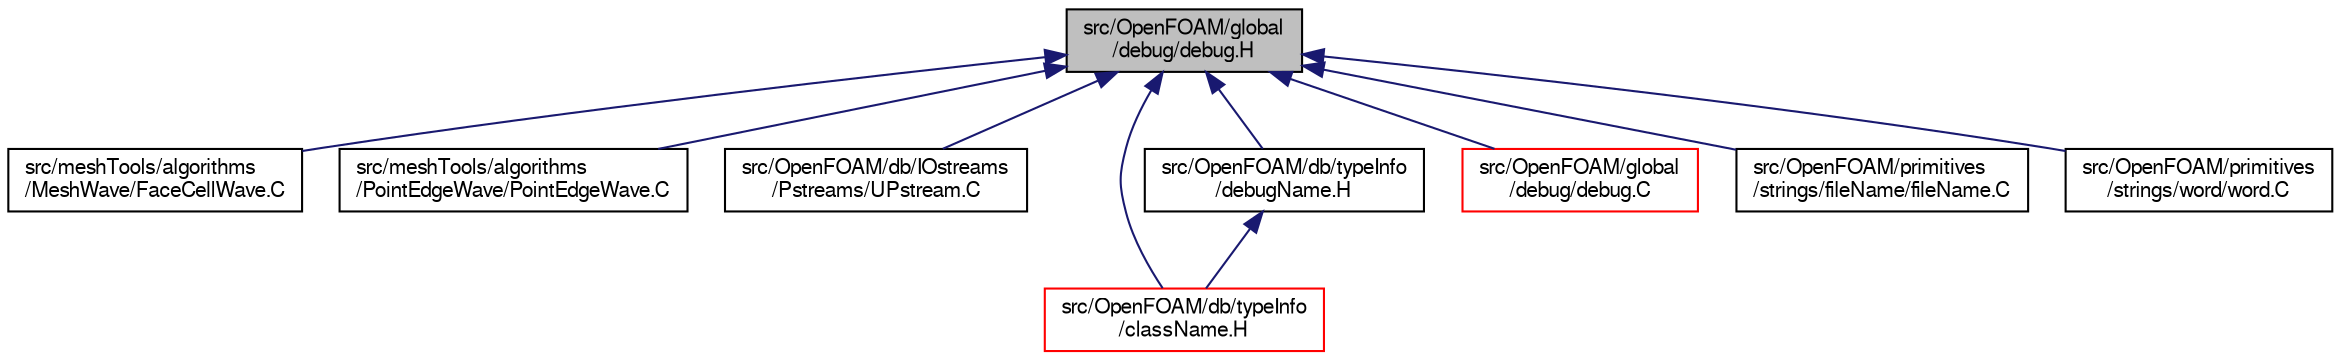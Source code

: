 digraph "src/OpenFOAM/global/debug/debug.H"
{
  bgcolor="transparent";
  edge [fontname="FreeSans",fontsize="10",labelfontname="FreeSans",labelfontsize="10"];
  node [fontname="FreeSans",fontsize="10",shape=record];
  Node1 [label="src/OpenFOAM/global\l/debug/debug.H",height=0.2,width=0.4,color="black", fillcolor="grey75", style="filled", fontcolor="black"];
  Node1 -> Node2 [dir="back",color="midnightblue",fontsize="10",style="solid",fontname="FreeSans"];
  Node2 [label="src/meshTools/algorithms\l/MeshWave/FaceCellWave.C",height=0.2,width=0.4,color="black",URL="$a07160.html"];
  Node1 -> Node3 [dir="back",color="midnightblue",fontsize="10",style="solid",fontname="FreeSans"];
  Node3 [label="src/meshTools/algorithms\l/PointEdgeWave/PointEdgeWave.C",height=0.2,width=0.4,color="black",URL="$a07229.html"];
  Node1 -> Node4 [dir="back",color="midnightblue",fontsize="10",style="solid",fontname="FreeSans"];
  Node4 [label="src/OpenFOAM/db/IOstreams\l/Pstreams/UPstream.C",height=0.2,width=0.4,color="black",URL="$a39581.html"];
  Node1 -> Node5 [dir="back",color="midnightblue",fontsize="10",style="solid",fontname="FreeSans"];
  Node5 [label="src/OpenFOAM/db/typeInfo\l/className.H",height=0.2,width=0.4,color="red",URL="$a09335.html",tooltip="Macro definitions for declaring ClassName(), NamespaceName(), etc. "];
  Node1 -> Node5534 [dir="back",color="midnightblue",fontsize="10",style="solid",fontname="FreeSans"];
  Node5534 [label="src/OpenFOAM/db/typeInfo\l/debugName.H",height=0.2,width=0.4,color="black",URL="$a09338.html",tooltip="Macro definitions for debug symbols etc. "];
  Node5534 -> Node5 [dir="back",color="midnightblue",fontsize="10",style="solid",fontname="FreeSans"];
  Node1 -> Node2147 [dir="back",color="midnightblue",fontsize="10",style="solid",fontname="FreeSans"];
  Node2147 [label="src/OpenFOAM/global\l/debug/debug.C",height=0.2,width=0.4,color="red",URL="$a10253.html",tooltip="Class for handling debugging switches. "];
  Node1 -> Node5535 [dir="back",color="midnightblue",fontsize="10",style="solid",fontname="FreeSans"];
  Node5535 [label="src/OpenFOAM/primitives\l/strings/fileName/fileName.C",height=0.2,width=0.4,color="black",URL="$a12581.html"];
  Node1 -> Node5536 [dir="back",color="midnightblue",fontsize="10",style="solid",fontname="FreeSans"];
  Node5536 [label="src/OpenFOAM/primitives\l/strings/word/word.C",height=0.2,width=0.4,color="black",URL="$a12659.html"];
}
